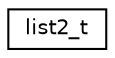 digraph "Graphical Class Hierarchy"
{
 // LATEX_PDF_SIZE
  edge [fontname="Helvetica",fontsize="10",labelfontname="Helvetica",labelfontsize="10"];
  node [fontname="Helvetica",fontsize="10",shape=record];
  rankdir="LR";
  Node0 [label="list2_t",height=0.2,width=0.4,color="black", fillcolor="white", style="filled",URL="$structlist2__t.html",tooltip=" "];
}
